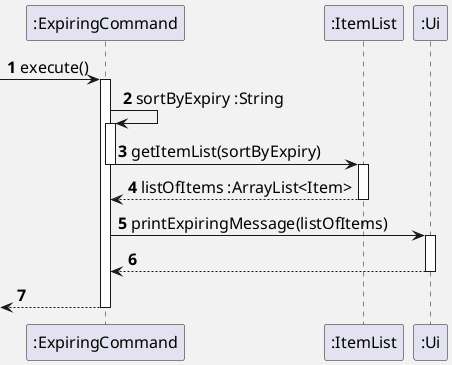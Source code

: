 @startuml
'https://plantuml.com/class-diagram

skinparam backgroundColor #f2f2f2
skinparam defaultFontSize 16

autonumber

-> ":ExpiringCommand": execute()
activate ":ExpiringCommand"

":ExpiringCommand" -> ":ExpiringCommand" : sortByExpiry :String
activate ":ExpiringCommand"

":ExpiringCommand" -> ":ItemList": getItemList(sortByExpiry)
deactivate ":ExpiringCommand"
activate ":ItemList"

":ExpiringCommand" <--":ItemList": listOfItems :ArrayList<Item>
deactivate ":ItemList"
":ExpiringCommand" -> ":Ui": printExpiringMessage(listOfItems)
activate ":Ui"
":ExpiringCommand" <-- ":Ui"
deactivate ":Ui"

<-- ":ExpiringCommand"
deactivate ":ExpiringCommand"

@enduml